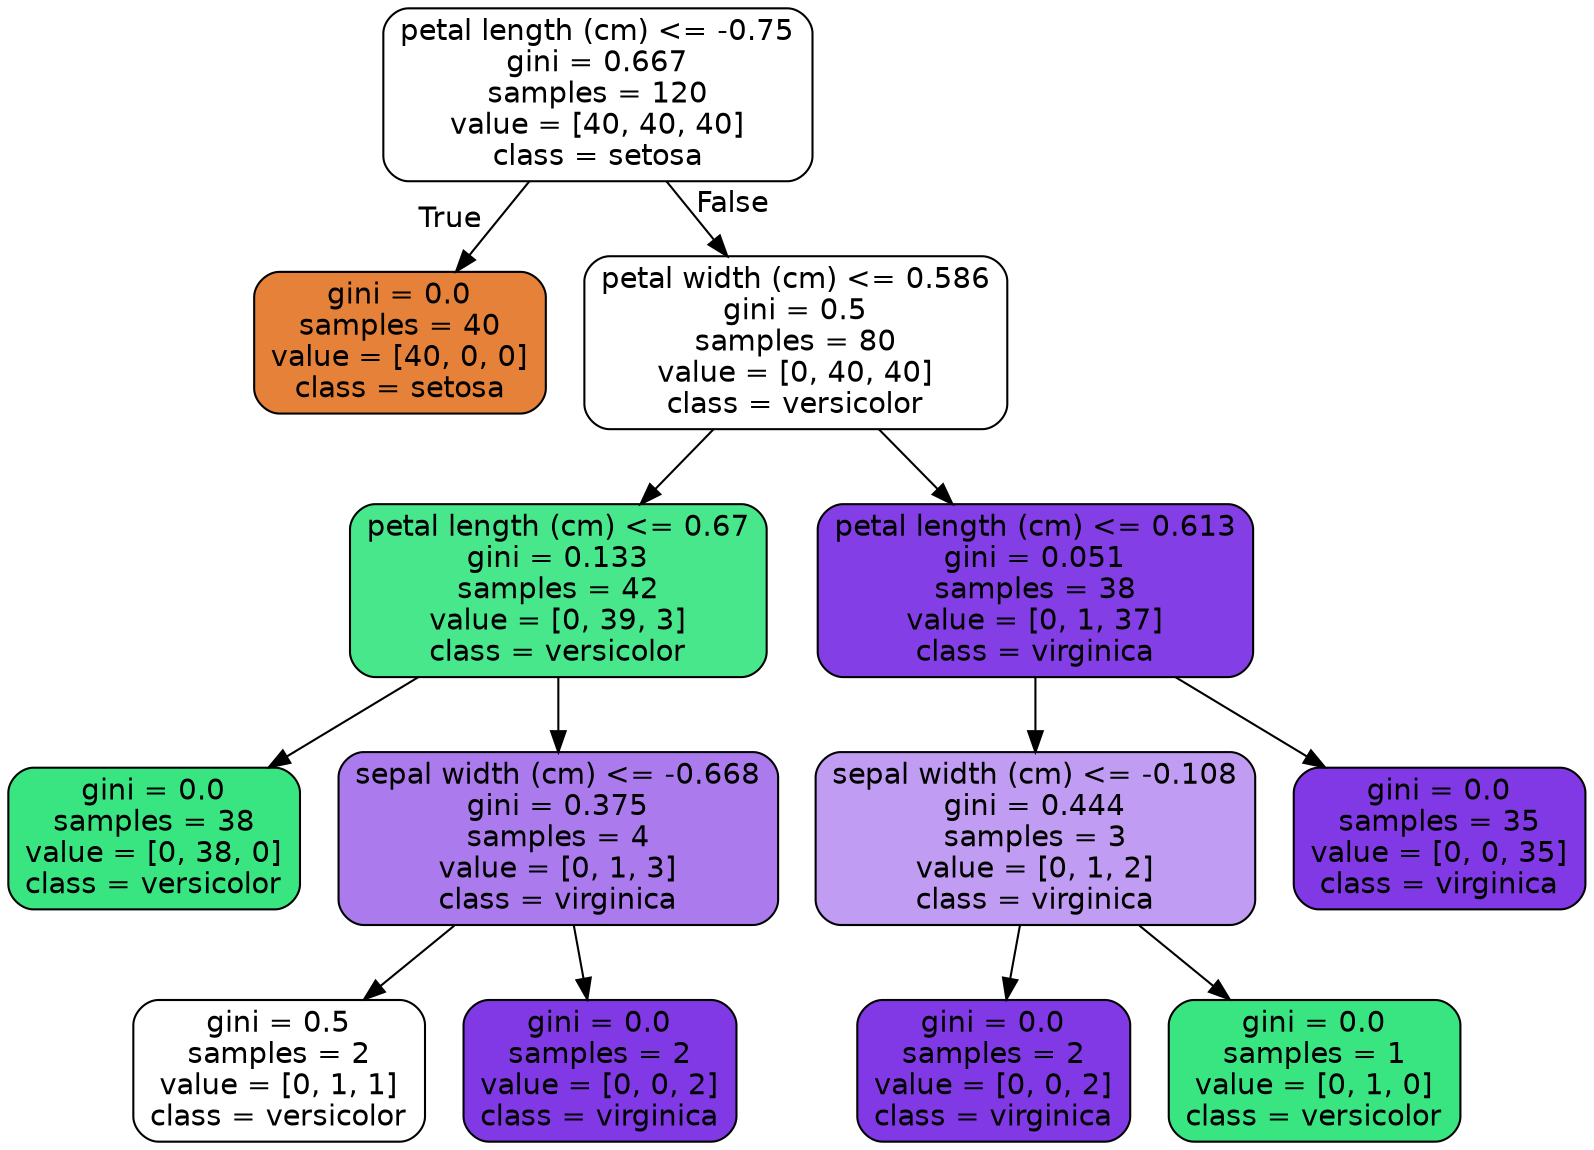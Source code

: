 digraph Tree {
node [shape=box, style="filled, rounded", color="black", fontname=helvetica] ;
edge [fontname=helvetica] ;
0 [label="petal length (cm) <= -0.75\ngini = 0.667\nsamples = 120\nvalue = [40, 40, 40]\nclass = setosa", fillcolor="#ffffff"] ;
1 [label="gini = 0.0\nsamples = 40\nvalue = [40, 0, 0]\nclass = setosa", fillcolor="#e58139"] ;
0 -> 1 [labeldistance=2.5, labelangle=45, headlabel="True"] ;
2 [label="petal width (cm) <= 0.586\ngini = 0.5\nsamples = 80\nvalue = [0, 40, 40]\nclass = versicolor", fillcolor="#ffffff"] ;
0 -> 2 [labeldistance=2.5, labelangle=-45, headlabel="False"] ;
3 [label="petal length (cm) <= 0.67\ngini = 0.133\nsamples = 42\nvalue = [0, 39, 3]\nclass = versicolor", fillcolor="#48e78b"] ;
2 -> 3 ;
4 [label="gini = 0.0\nsamples = 38\nvalue = [0, 38, 0]\nclass = versicolor", fillcolor="#39e581"] ;
3 -> 4 ;
5 [label="sepal width (cm) <= -0.668\ngini = 0.375\nsamples = 4\nvalue = [0, 1, 3]\nclass = virginica", fillcolor="#ab7bee"] ;
3 -> 5 ;
6 [label="gini = 0.5\nsamples = 2\nvalue = [0, 1, 1]\nclass = versicolor", fillcolor="#ffffff"] ;
5 -> 6 ;
7 [label="gini = 0.0\nsamples = 2\nvalue = [0, 0, 2]\nclass = virginica", fillcolor="#8139e5"] ;
5 -> 7 ;
8 [label="petal length (cm) <= 0.613\ngini = 0.051\nsamples = 38\nvalue = [0, 1, 37]\nclass = virginica", fillcolor="#843ee6"] ;
2 -> 8 ;
9 [label="sepal width (cm) <= -0.108\ngini = 0.444\nsamples = 3\nvalue = [0, 1, 2]\nclass = virginica", fillcolor="#c09cf2"] ;
8 -> 9 ;
10 [label="gini = 0.0\nsamples = 2\nvalue = [0, 0, 2]\nclass = virginica", fillcolor="#8139e5"] ;
9 -> 10 ;
11 [label="gini = 0.0\nsamples = 1\nvalue = [0, 1, 0]\nclass = versicolor", fillcolor="#39e581"] ;
9 -> 11 ;
12 [label="gini = 0.0\nsamples = 35\nvalue = [0, 0, 35]\nclass = virginica", fillcolor="#8139e5"] ;
8 -> 12 ;
}